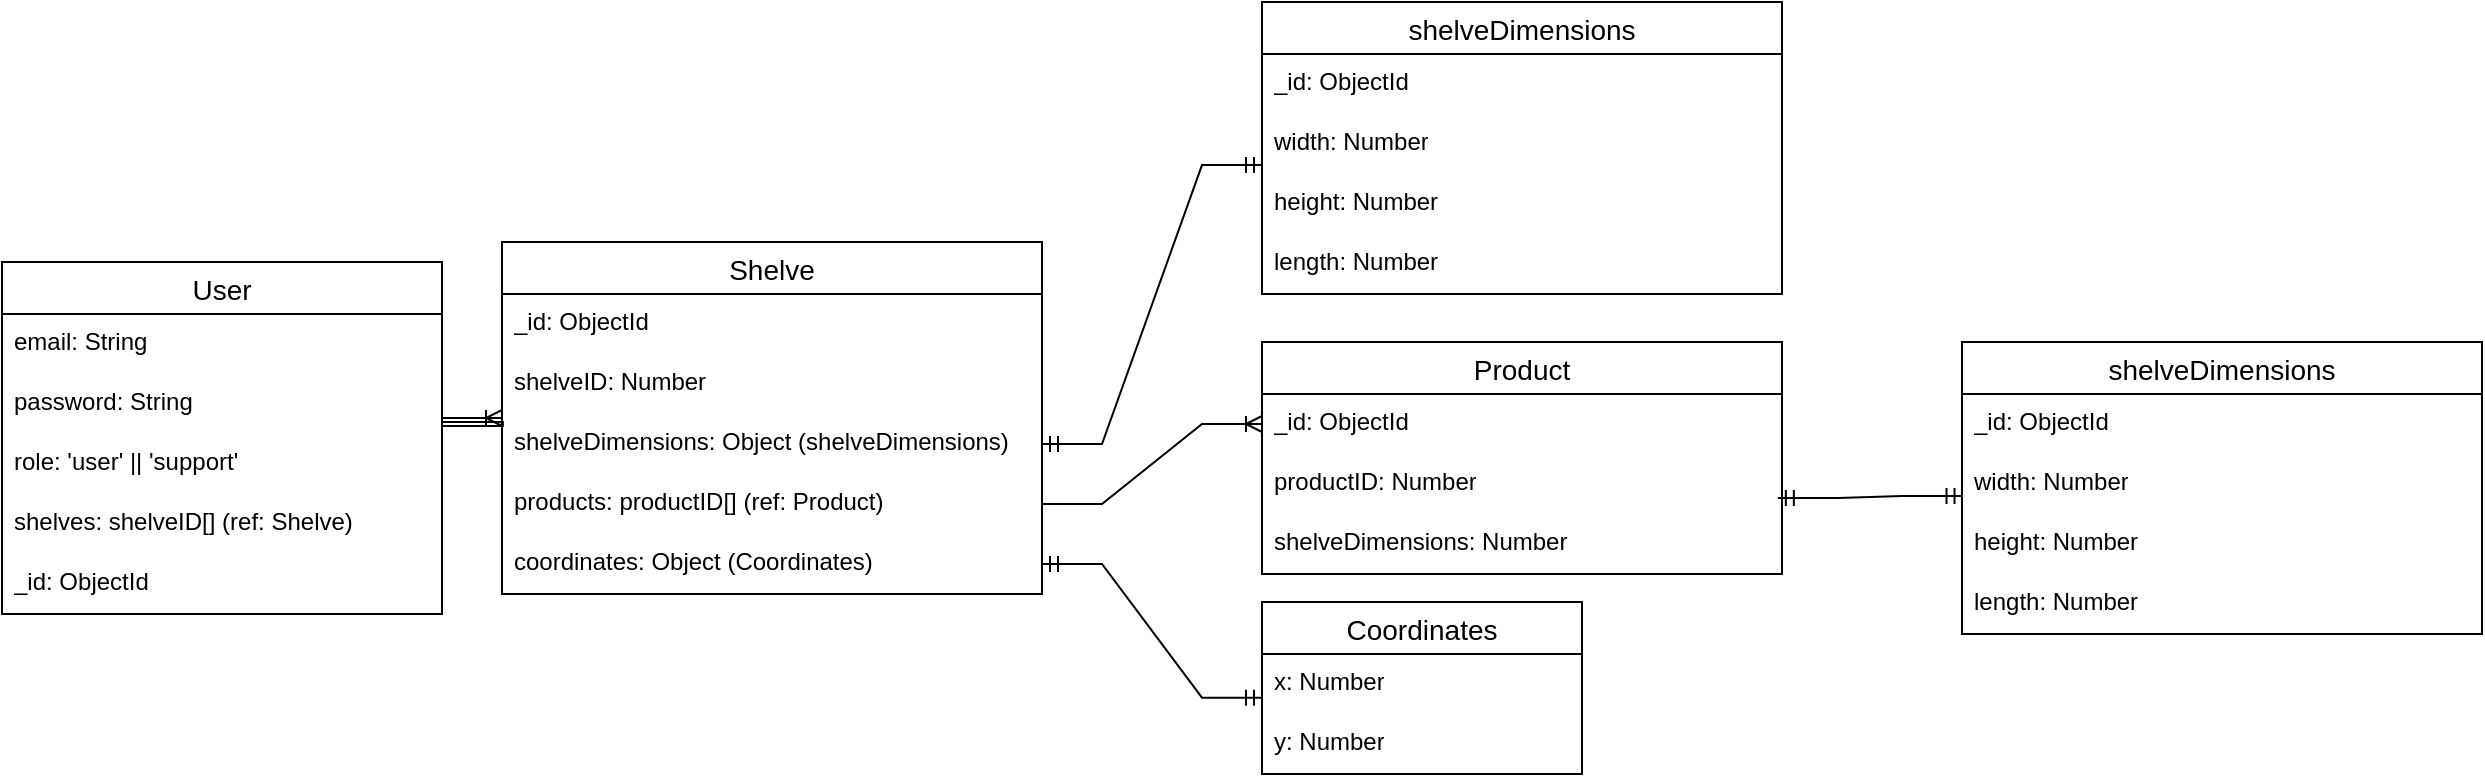<mxfile version="21.7.5" type="device">
  <diagram name="Сторінка-1" id="7wTl-c3ov_UKlKJr7aQS">
    <mxGraphModel dx="1953" dy="1130" grid="1" gridSize="10" guides="1" tooltips="1" connect="1" arrows="1" fold="1" page="1" pageScale="1" pageWidth="1654" pageHeight="2336" math="0" shadow="0">
      <root>
        <mxCell id="0" />
        <mxCell id="1" parent="0" />
        <mxCell id="1DcTAP1QI2Wfxz2Qjwbt-15" value="User" style="swimlane;fontStyle=0;childLayout=stackLayout;horizontal=1;startSize=26;horizontalStack=0;resizeParent=1;resizeParentMax=0;resizeLast=0;collapsible=1;marginBottom=0;align=center;fontSize=14;" parent="1" vertex="1">
          <mxGeometry x="40" y="280" width="220" height="176" as="geometry" />
        </mxCell>
        <mxCell id="1DcTAP1QI2Wfxz2Qjwbt-16" value="email: String" style="text;strokeColor=none;fillColor=none;spacingLeft=4;spacingRight=4;overflow=hidden;rotatable=0;points=[[0,0.5],[1,0.5]];portConstraint=eastwest;fontSize=12;whiteSpace=wrap;html=1;" parent="1DcTAP1QI2Wfxz2Qjwbt-15" vertex="1">
          <mxGeometry y="26" width="220" height="30" as="geometry" />
        </mxCell>
        <mxCell id="1DcTAP1QI2Wfxz2Qjwbt-17" value="password: String" style="text;strokeColor=none;fillColor=none;spacingLeft=4;spacingRight=4;overflow=hidden;rotatable=0;points=[[0,0.5],[1,0.5]];portConstraint=eastwest;fontSize=12;whiteSpace=wrap;html=1;" parent="1DcTAP1QI2Wfxz2Qjwbt-15" vertex="1">
          <mxGeometry y="56" width="220" height="30" as="geometry" />
        </mxCell>
        <mxCell id="1DcTAP1QI2Wfxz2Qjwbt-25" value="role: &#39;user&#39; || &#39;support&lt;span style=&quot;background-color: initial;&quot;&gt;&#39;&lt;/span&gt;" style="text;strokeColor=none;fillColor=none;spacingLeft=4;spacingRight=4;overflow=hidden;rotatable=0;points=[[0,0.5],[1,0.5]];portConstraint=eastwest;fontSize=12;whiteSpace=wrap;html=1;" parent="1DcTAP1QI2Wfxz2Qjwbt-15" vertex="1">
          <mxGeometry y="86" width="220" height="30" as="geometry" />
        </mxCell>
        <mxCell id="1DcTAP1QI2Wfxz2Qjwbt-18" value="shelves: shelveID[] (ref: Shelve)" style="text;strokeColor=none;fillColor=none;spacingLeft=4;spacingRight=4;overflow=hidden;rotatable=0;points=[[0,0.5],[1,0.5]];portConstraint=eastwest;fontSize=12;whiteSpace=wrap;html=1;" parent="1DcTAP1QI2Wfxz2Qjwbt-15" vertex="1">
          <mxGeometry y="116" width="220" height="30" as="geometry" />
        </mxCell>
        <mxCell id="5MN1V2mYS5MWg-x_EUn3-1" value="_id: ObjectId" style="text;strokeColor=none;fillColor=none;spacingLeft=4;spacingRight=4;overflow=hidden;rotatable=0;points=[[0,0.5],[1,0.5]];portConstraint=eastwest;fontSize=12;whiteSpace=wrap;html=1;" vertex="1" parent="1DcTAP1QI2Wfxz2Qjwbt-15">
          <mxGeometry y="146" width="220" height="30" as="geometry" />
        </mxCell>
        <mxCell id="1DcTAP1QI2Wfxz2Qjwbt-19" value="Shelve" style="swimlane;fontStyle=0;childLayout=stackLayout;horizontal=1;startSize=26;horizontalStack=0;resizeParent=1;resizeParentMax=0;resizeLast=0;collapsible=1;marginBottom=0;align=center;fontSize=14;" parent="1" vertex="1">
          <mxGeometry x="290" y="270" width="270" height="176" as="geometry" />
        </mxCell>
        <mxCell id="1DcTAP1QI2Wfxz2Qjwbt-20" value="_id: ObjectId" style="text;strokeColor=none;fillColor=none;spacingLeft=4;spacingRight=4;overflow=hidden;rotatable=0;points=[[0,0.5],[1,0.5]];portConstraint=eastwest;fontSize=12;whiteSpace=wrap;html=1;" parent="1DcTAP1QI2Wfxz2Qjwbt-19" vertex="1">
          <mxGeometry y="26" width="270" height="30" as="geometry" />
        </mxCell>
        <mxCell id="5MN1V2mYS5MWg-x_EUn3-2" value="shelveID: Number" style="text;strokeColor=none;fillColor=none;spacingLeft=4;spacingRight=4;overflow=hidden;rotatable=0;points=[[0,0.5],[1,0.5]];portConstraint=eastwest;fontSize=12;whiteSpace=wrap;html=1;" vertex="1" parent="1DcTAP1QI2Wfxz2Qjwbt-19">
          <mxGeometry y="56" width="270" height="30" as="geometry" />
        </mxCell>
        <mxCell id="5MN1V2mYS5MWg-x_EUn3-11" value="shelveDimensions: Object (shelveDimensions)" style="text;strokeColor=none;fillColor=none;spacingLeft=4;spacingRight=4;overflow=hidden;rotatable=0;points=[[0,0.5],[1,0.5]];portConstraint=eastwest;fontSize=12;whiteSpace=wrap;html=1;" vertex="1" parent="1DcTAP1QI2Wfxz2Qjwbt-19">
          <mxGeometry y="86" width="270" height="30" as="geometry" />
        </mxCell>
        <mxCell id="5MN1V2mYS5MWg-x_EUn3-19" value="products: productID[] (ref:&amp;nbsp;Product)" style="text;strokeColor=none;fillColor=none;spacingLeft=4;spacingRight=4;overflow=hidden;rotatable=0;points=[[0,0.5],[1,0.5]];portConstraint=eastwest;fontSize=12;whiteSpace=wrap;html=1;" vertex="1" parent="1DcTAP1QI2Wfxz2Qjwbt-19">
          <mxGeometry y="116" width="270" height="30" as="geometry" />
        </mxCell>
        <mxCell id="1DcTAP1QI2Wfxz2Qjwbt-26" value="coordinates: Object (Coordinates)" style="text;strokeColor=none;fillColor=none;spacingLeft=4;spacingRight=4;overflow=hidden;rotatable=0;points=[[0,0.5],[1,0.5]];portConstraint=eastwest;fontSize=12;whiteSpace=wrap;html=1;" parent="1DcTAP1QI2Wfxz2Qjwbt-19" vertex="1">
          <mxGeometry y="146" width="270" height="30" as="geometry" />
        </mxCell>
        <mxCell id="1DcTAP1QI2Wfxz2Qjwbt-23" value="Product" style="swimlane;fontStyle=0;childLayout=stackLayout;horizontal=1;startSize=26;horizontalStack=0;resizeParent=1;resizeParentMax=0;resizeLast=0;collapsible=1;marginBottom=0;align=center;fontSize=14;" parent="1" vertex="1">
          <mxGeometry x="670" y="320" width="260" height="116" as="geometry" />
        </mxCell>
        <mxCell id="1DcTAP1QI2Wfxz2Qjwbt-24" value="_id: ObjectId" style="text;strokeColor=none;fillColor=none;spacingLeft=4;spacingRight=4;overflow=hidden;rotatable=0;points=[[0,0.5],[1,0.5]];portConstraint=eastwest;fontSize=12;whiteSpace=wrap;html=1;" parent="1DcTAP1QI2Wfxz2Qjwbt-23" vertex="1">
          <mxGeometry y="26" width="260" height="30" as="geometry" />
        </mxCell>
        <mxCell id="5MN1V2mYS5MWg-x_EUn3-10" value="productID: Number" style="text;strokeColor=none;fillColor=none;spacingLeft=4;spacingRight=4;overflow=hidden;rotatable=0;points=[[0,0.5],[1,0.5]];portConstraint=eastwest;fontSize=12;whiteSpace=wrap;html=1;" vertex="1" parent="1DcTAP1QI2Wfxz2Qjwbt-23">
          <mxGeometry y="56" width="260" height="30" as="geometry" />
        </mxCell>
        <mxCell id="5MN1V2mYS5MWg-x_EUn3-17" value="shelveDimensions: Number" style="text;strokeColor=none;fillColor=none;spacingLeft=4;spacingRight=4;overflow=hidden;rotatable=0;points=[[0,0.5],[1,0.5]];portConstraint=eastwest;fontSize=12;whiteSpace=wrap;html=1;" vertex="1" parent="1DcTAP1QI2Wfxz2Qjwbt-23">
          <mxGeometry y="86" width="260" height="30" as="geometry" />
        </mxCell>
        <mxCell id="1DcTAP1QI2Wfxz2Qjwbt-28" value="" style="edgeStyle=entityRelationEdgeStyle;fontSize=12;html=1;endArrow=ERoneToMany;rounded=0;entryX=0;entryY=0.5;entryDx=0;entryDy=0;exitX=1;exitY=0.5;exitDx=0;exitDy=0;" parent="1" target="1DcTAP1QI2Wfxz2Qjwbt-24" edge="1" source="5MN1V2mYS5MWg-x_EUn3-19">
          <mxGeometry width="100" height="100" relative="1" as="geometry">
            <mxPoint x="720" y="360" as="sourcePoint" />
            <mxPoint x="570" y="340" as="targetPoint" />
          </mxGeometry>
        </mxCell>
        <mxCell id="5MN1V2mYS5MWg-x_EUn3-8" value="" style="edgeStyle=entityRelationEdgeStyle;fontSize=12;html=1;endArrow=ERoneToMany;rounded=0;exitX=1.002;exitY=0.867;exitDx=0;exitDy=0;exitPerimeter=0;entryX=0;entryY=0.5;entryDx=0;entryDy=0;" edge="1" parent="1" source="1DcTAP1QI2Wfxz2Qjwbt-17" target="1DcTAP1QI2Wfxz2Qjwbt-19">
          <mxGeometry width="100" height="100" relative="1" as="geometry">
            <mxPoint x="539.62" y="363.88" as="sourcePoint" />
            <mxPoint x="590" y="363" as="targetPoint" />
          </mxGeometry>
        </mxCell>
        <mxCell id="5MN1V2mYS5MWg-x_EUn3-12" value="Coordinates" style="swimlane;fontStyle=0;childLayout=stackLayout;horizontal=1;startSize=26;horizontalStack=0;resizeParent=1;resizeParentMax=0;resizeLast=0;collapsible=1;marginBottom=0;align=center;fontSize=14;" vertex="1" parent="1">
          <mxGeometry x="670" y="450" width="160" height="86" as="geometry" />
        </mxCell>
        <mxCell id="5MN1V2mYS5MWg-x_EUn3-14" value="x: Number" style="text;strokeColor=none;fillColor=none;spacingLeft=4;spacingRight=4;overflow=hidden;rotatable=0;points=[[0,0.5],[1,0.5]];portConstraint=eastwest;fontSize=12;whiteSpace=wrap;html=1;" vertex="1" parent="5MN1V2mYS5MWg-x_EUn3-12">
          <mxGeometry y="26" width="160" height="30" as="geometry" />
        </mxCell>
        <mxCell id="5MN1V2mYS5MWg-x_EUn3-15" value="y: Number" style="text;strokeColor=none;fillColor=none;spacingLeft=4;spacingRight=4;overflow=hidden;rotatable=0;points=[[0,0.5],[1,0.5]];portConstraint=eastwest;fontSize=12;whiteSpace=wrap;html=1;" vertex="1" parent="5MN1V2mYS5MWg-x_EUn3-12">
          <mxGeometry y="56" width="160" height="30" as="geometry" />
        </mxCell>
        <mxCell id="5MN1V2mYS5MWg-x_EUn3-16" value="" style="edgeStyle=entityRelationEdgeStyle;fontSize=12;html=1;endArrow=ERmandOne;startArrow=ERmandOne;rounded=0;entryX=0;entryY=0.728;entryDx=0;entryDy=0;entryPerimeter=0;exitX=1;exitY=0.5;exitDx=0;exitDy=0;" edge="1" parent="1" source="1DcTAP1QI2Wfxz2Qjwbt-26" target="5MN1V2mYS5MWg-x_EUn3-14">
          <mxGeometry width="100" height="100" relative="1" as="geometry">
            <mxPoint x="580" y="430" as="sourcePoint" />
            <mxPoint x="890.96" y="373.45" as="targetPoint" />
            <Array as="points">
              <mxPoint x="960" y="370" />
            </Array>
          </mxGeometry>
        </mxCell>
        <mxCell id="5MN1V2mYS5MWg-x_EUn3-21" value="shelveDimensions" style="swimlane;fontStyle=0;childLayout=stackLayout;horizontal=1;startSize=26;horizontalStack=0;resizeParent=1;resizeParentMax=0;resizeLast=0;collapsible=1;marginBottom=0;align=center;fontSize=14;" vertex="1" parent="1">
          <mxGeometry x="670" y="150" width="260" height="146" as="geometry" />
        </mxCell>
        <mxCell id="5MN1V2mYS5MWg-x_EUn3-22" value="_id: ObjectId" style="text;strokeColor=none;fillColor=none;spacingLeft=4;spacingRight=4;overflow=hidden;rotatable=0;points=[[0,0.5],[1,0.5]];portConstraint=eastwest;fontSize=12;whiteSpace=wrap;html=1;" vertex="1" parent="5MN1V2mYS5MWg-x_EUn3-21">
          <mxGeometry y="26" width="260" height="30" as="geometry" />
        </mxCell>
        <mxCell id="5MN1V2mYS5MWg-x_EUn3-23" value="width: Number" style="text;strokeColor=none;fillColor=none;spacingLeft=4;spacingRight=4;overflow=hidden;rotatable=0;points=[[0,0.5],[1,0.5]];portConstraint=eastwest;fontSize=12;whiteSpace=wrap;html=1;" vertex="1" parent="5MN1V2mYS5MWg-x_EUn3-21">
          <mxGeometry y="56" width="260" height="30" as="geometry" />
        </mxCell>
        <mxCell id="5MN1V2mYS5MWg-x_EUn3-25" value="height: Number" style="text;strokeColor=none;fillColor=none;spacingLeft=4;spacingRight=4;overflow=hidden;rotatable=0;points=[[0,0.5],[1,0.5]];portConstraint=eastwest;fontSize=12;whiteSpace=wrap;html=1;" vertex="1" parent="5MN1V2mYS5MWg-x_EUn3-21">
          <mxGeometry y="86" width="260" height="30" as="geometry" />
        </mxCell>
        <mxCell id="5MN1V2mYS5MWg-x_EUn3-24" value="length: Number" style="text;strokeColor=none;fillColor=none;spacingLeft=4;spacingRight=4;overflow=hidden;rotatable=0;points=[[0,0.5],[1,0.5]];portConstraint=eastwest;fontSize=12;whiteSpace=wrap;html=1;" vertex="1" parent="5MN1V2mYS5MWg-x_EUn3-21">
          <mxGeometry y="116" width="260" height="30" as="geometry" />
        </mxCell>
        <mxCell id="5MN1V2mYS5MWg-x_EUn3-26" value="" style="edgeStyle=entityRelationEdgeStyle;fontSize=12;html=1;endArrow=ERmandOne;startArrow=ERmandOne;rounded=0;entryX=0;entryY=-0.148;entryDx=0;entryDy=0;entryPerimeter=0;exitX=1;exitY=0.5;exitDx=0;exitDy=0;" edge="1" parent="1" source="5MN1V2mYS5MWg-x_EUn3-11" target="5MN1V2mYS5MWg-x_EUn3-25">
          <mxGeometry width="100" height="100" relative="1" as="geometry">
            <mxPoint x="520" y="430" as="sourcePoint" />
            <mxPoint x="620" y="330" as="targetPoint" />
          </mxGeometry>
        </mxCell>
        <mxCell id="5MN1V2mYS5MWg-x_EUn3-27" value="shelveDimensions" style="swimlane;fontStyle=0;childLayout=stackLayout;horizontal=1;startSize=26;horizontalStack=0;resizeParent=1;resizeParentMax=0;resizeLast=0;collapsible=1;marginBottom=0;align=center;fontSize=14;" vertex="1" parent="1">
          <mxGeometry x="1020" y="320" width="260" height="146" as="geometry" />
        </mxCell>
        <mxCell id="5MN1V2mYS5MWg-x_EUn3-28" value="_id: ObjectId" style="text;strokeColor=none;fillColor=none;spacingLeft=4;spacingRight=4;overflow=hidden;rotatable=0;points=[[0,0.5],[1,0.5]];portConstraint=eastwest;fontSize=12;whiteSpace=wrap;html=1;" vertex="1" parent="5MN1V2mYS5MWg-x_EUn3-27">
          <mxGeometry y="26" width="260" height="30" as="geometry" />
        </mxCell>
        <mxCell id="5MN1V2mYS5MWg-x_EUn3-29" value="width: Number" style="text;strokeColor=none;fillColor=none;spacingLeft=4;spacingRight=4;overflow=hidden;rotatable=0;points=[[0,0.5],[1,0.5]];portConstraint=eastwest;fontSize=12;whiteSpace=wrap;html=1;" vertex="1" parent="5MN1V2mYS5MWg-x_EUn3-27">
          <mxGeometry y="56" width="260" height="30" as="geometry" />
        </mxCell>
        <mxCell id="5MN1V2mYS5MWg-x_EUn3-30" value="height: Number" style="text;strokeColor=none;fillColor=none;spacingLeft=4;spacingRight=4;overflow=hidden;rotatable=0;points=[[0,0.5],[1,0.5]];portConstraint=eastwest;fontSize=12;whiteSpace=wrap;html=1;" vertex="1" parent="5MN1V2mYS5MWg-x_EUn3-27">
          <mxGeometry y="86" width="260" height="30" as="geometry" />
        </mxCell>
        <mxCell id="5MN1V2mYS5MWg-x_EUn3-31" value="length: Number" style="text;strokeColor=none;fillColor=none;spacingLeft=4;spacingRight=4;overflow=hidden;rotatable=0;points=[[0,0.5],[1,0.5]];portConstraint=eastwest;fontSize=12;whiteSpace=wrap;html=1;" vertex="1" parent="5MN1V2mYS5MWg-x_EUn3-27">
          <mxGeometry y="116" width="260" height="30" as="geometry" />
        </mxCell>
        <mxCell id="5MN1V2mYS5MWg-x_EUn3-32" value="" style="edgeStyle=entityRelationEdgeStyle;fontSize=12;html=1;endArrow=ERmandOne;startArrow=ERmandOne;rounded=0;entryX=0.001;entryY=0.7;entryDx=0;entryDy=0;entryPerimeter=0;exitX=0.992;exitY=0.734;exitDx=0;exitDy=0;exitPerimeter=0;" edge="1" parent="1" source="5MN1V2mYS5MWg-x_EUn3-10" target="5MN1V2mYS5MWg-x_EUn3-29">
          <mxGeometry width="100" height="100" relative="1" as="geometry">
            <mxPoint x="710" y="470" as="sourcePoint" />
            <mxPoint x="810" y="370" as="targetPoint" />
          </mxGeometry>
        </mxCell>
      </root>
    </mxGraphModel>
  </diagram>
</mxfile>
